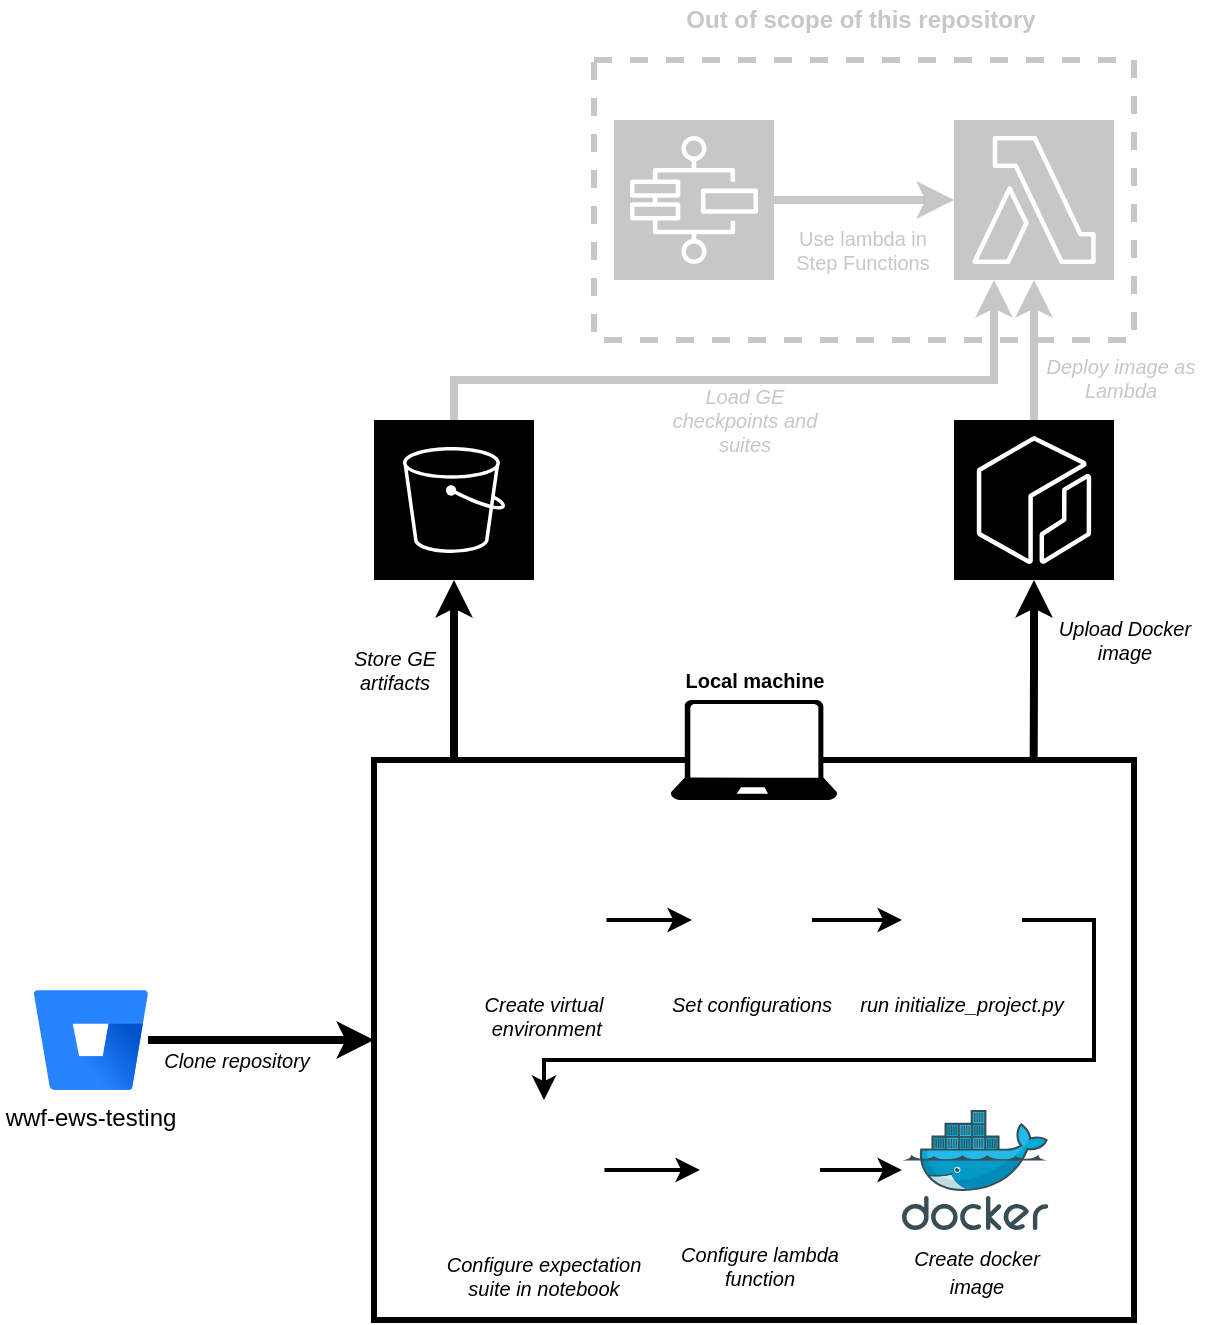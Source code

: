 <mxfile version="17.2.4" type="device"><diagram id="KiTN03aGC2pJv5JHkuhC" name="Page-1"><mxGraphModel dx="1354" dy="1644" grid="1" gridSize="10" guides="1" tooltips="1" connect="1" arrows="1" fold="1" page="1" pageScale="1" pageWidth="827" pageHeight="1169" math="0" shadow="0"><root><mxCell id="0"/><mxCell id="1" parent="0"/><mxCell id="_cO-yU0ZqLzfbEFo61qL-44" value="" style="rounded=0;whiteSpace=wrap;html=1;fontFamily=Helvetica;fontSize=10;strokeWidth=3;fillColor=none;gradientColor=none;strokeColor=#C7C7C7;dashed=1;" parent="1" vertex="1"><mxGeometry x="280" y="-30" width="270" height="140" as="geometry"/></mxCell><mxCell id="_cO-yU0ZqLzfbEFo61qL-25" value="" style="group" parent="1" vertex="1" connectable="0"><mxGeometry x="160" y="290" width="400" height="310" as="geometry"/></mxCell><mxCell id="_cO-yU0ZqLzfbEFo61qL-22" value="" style="rounded=0;whiteSpace=wrap;html=1;fontSize=10;fillColor=none;strokeWidth=3;" parent="_cO-yU0ZqLzfbEFo61qL-25" vertex="1"><mxGeometry x="10" y="30" width="380" height="280" as="geometry"/></mxCell><mxCell id="_cO-yU0ZqLzfbEFo61qL-24" value="" style="group" parent="_cO-yU0ZqLzfbEFo61qL-25" vertex="1" connectable="0"><mxGeometry x="158.335" width="83.33" height="50" as="geometry"/></mxCell><mxCell id="_cO-yU0ZqLzfbEFo61qL-23" value="" style="rounded=0;whiteSpace=wrap;html=1;fontSize=10;strokeWidth=2;fillColor=#FFFFFF;strokeColor=none;" parent="_cO-yU0ZqLzfbEFo61qL-24" vertex="1"><mxGeometry x="8.855" width="65.619" height="37.5" as="geometry"/></mxCell><mxCell id="_cO-yU0ZqLzfbEFo61qL-1" value="" style="sketch=0;aspect=fixed;pointerEvents=1;shadow=0;dashed=0;html=1;strokeColor=none;labelPosition=center;verticalLabelPosition=bottom;verticalAlign=top;align=center;fillColor=#000000;shape=mxgraph.azure.laptop" parent="_cO-yU0ZqLzfbEFo61qL-24" vertex="1"><mxGeometry width="83.33" height="49.996" as="geometry"/></mxCell><mxCell id="_cO-yU0ZqLzfbEFo61qL-34" style="edgeStyle=orthogonalEdgeStyle;rounded=0;orthogonalLoop=1;jettySize=auto;html=1;entryX=0.5;entryY=0;entryDx=0;entryDy=0;fontFamily=Helvetica;fontSize=10;strokeWidth=2;" parent="_cO-yU0ZqLzfbEFo61qL-25" source="_cO-yU0ZqLzfbEFo61qL-11" target="_cO-yU0ZqLzfbEFo61qL-10" edge="1"><mxGeometry relative="1" as="geometry"><Array as="points"><mxPoint x="370" y="110"/><mxPoint x="370" y="180"/><mxPoint x="95" y="180"/></Array></mxGeometry></mxCell><mxCell id="_cO-yU0ZqLzfbEFo61qL-11" value="run initialize_project.py" style="shape=image;verticalLabelPosition=bottom;labelBackgroundColor=default;verticalAlign=top;aspect=fixed;imageAspect=0;image=https://upload.wikimedia.org/wikipedia/commons/thumb/c/c3/Python-logo-notext.svg/640px-Python-logo-notext.svg.png;fontSize=10;fontStyle=2" parent="_cO-yU0ZqLzfbEFo61qL-25" vertex="1"><mxGeometry x="274" y="80" width="60" height="60" as="geometry"/></mxCell><mxCell id="_cO-yU0ZqLzfbEFo61qL-14" value="" style="group" parent="_cO-yU0ZqLzfbEFo61qL-25" vertex="1" connectable="0"><mxGeometry x="60" y="60" width="70" height="85" as="geometry"/></mxCell><mxCell id="_cO-yU0ZqLzfbEFo61qL-12" value="Create virtual&#10; environment" style="shape=image;verticalLabelPosition=bottom;labelBackgroundColor=default;verticalAlign=top;aspect=fixed;imageAspect=0;image=https://upload.wikimedia.org/wikipedia/en/c/cd/Anaconda_Logo.png;clipPath=inset(0% 34% 36% 32.67%);fontStyle=2;fontSize=10;" parent="_cO-yU0ZqLzfbEFo61qL-14" vertex="1"><mxGeometry x="3.75" y="20" width="62.5" height="60" as="geometry"/></mxCell><mxCell id="_cO-yU0ZqLzfbEFo61qL-33" style="edgeStyle=orthogonalEdgeStyle;rounded=0;orthogonalLoop=1;jettySize=auto;html=1;fontFamily=Helvetica;fontSize=10;strokeWidth=2;" parent="_cO-yU0ZqLzfbEFo61qL-25" source="_cO-yU0ZqLzfbEFo61qL-18" target="_cO-yU0ZqLzfbEFo61qL-11" edge="1"><mxGeometry relative="1" as="geometry"/></mxCell><mxCell id="_cO-yU0ZqLzfbEFo61qL-18" value="Set configurations" style="shape=image;verticalLabelPosition=bottom;labelBackgroundColor=default;verticalAlign=top;aspect=fixed;imageAspect=0;image=https://icons.veryicon.com/png/o/file-type/file-type-2/yaml.png;fontSize=10;fontStyle=2" parent="_cO-yU0ZqLzfbEFo61qL-25" vertex="1"><mxGeometry x="169" y="80" width="60" height="60" as="geometry"/></mxCell><mxCell id="_cO-yU0ZqLzfbEFo61qL-35" style="edgeStyle=orthogonalEdgeStyle;rounded=0;orthogonalLoop=1;jettySize=auto;html=1;entryX=0;entryY=0.5;entryDx=0;entryDy=0;fontFamily=Helvetica;fontSize=10;strokeWidth=2;" parent="_cO-yU0ZqLzfbEFo61qL-25" source="_cO-yU0ZqLzfbEFo61qL-10" target="_cO-yU0ZqLzfbEFo61qL-20" edge="1"><mxGeometry relative="1" as="geometry"/></mxCell><mxCell id="_cO-yU0ZqLzfbEFo61qL-10" value="Configure expectation &#10;suite in notebook" style="shape=image;verticalLabelPosition=bottom;labelBackgroundColor=default;verticalAlign=top;aspect=fixed;imageAspect=0;image=https://upload.wikimedia.org/wikipedia/commons/thumb/3/38/Jupyter_logo.svg/1200px-Jupyter_logo.svg.png;fontSize=10;fontStyle=2" parent="_cO-yU0ZqLzfbEFo61qL-25" vertex="1"><mxGeometry x="64.77" y="200" width="60.45" height="70" as="geometry"/></mxCell><mxCell id="_cO-yU0ZqLzfbEFo61qL-36" style="edgeStyle=orthogonalEdgeStyle;rounded=0;orthogonalLoop=1;jettySize=auto;html=1;fontFamily=Helvetica;fontSize=10;strokeWidth=2;" parent="_cO-yU0ZqLzfbEFo61qL-25" source="_cO-yU0ZqLzfbEFo61qL-20" target="_cO-yU0ZqLzfbEFo61qL-21" edge="1"><mxGeometry relative="1" as="geometry"/></mxCell><mxCell id="_cO-yU0ZqLzfbEFo61qL-20" value="Configure lambda &#10;function" style="shape=image;verticalLabelPosition=bottom;labelBackgroundColor=default;verticalAlign=top;aspect=fixed;imageAspect=0;image=https://upload.wikimedia.org/wikipedia/commons/thumb/c/c3/Python-logo-notext.svg/640px-Python-logo-notext.svg.png;fontSize=10;fontStyle=2" parent="_cO-yU0ZqLzfbEFo61qL-25" vertex="1"><mxGeometry x="173" y="205" width="60" height="60" as="geometry"/></mxCell><mxCell id="_cO-yU0ZqLzfbEFo61qL-21" value="&lt;font style=&quot;font-size: 10px&quot;&gt;&lt;i&gt;Create docker &lt;br&gt;image&lt;/i&gt;&lt;/font&gt;" style="sketch=0;aspect=fixed;html=1;points=[];align=center;image;fontSize=12;image=img/lib/mscae/Docker.svg;fillColor=#000000;" parent="_cO-yU0ZqLzfbEFo61qL-25" vertex="1"><mxGeometry x="274" y="205" width="73.17" height="60" as="geometry"/></mxCell><mxCell id="_cO-yU0ZqLzfbEFo61qL-32" style="edgeStyle=orthogonalEdgeStyle;rounded=0;orthogonalLoop=1;jettySize=auto;html=1;fontFamily=Helvetica;fontSize=10;strokeWidth=2;" parent="_cO-yU0ZqLzfbEFo61qL-25" source="_cO-yU0ZqLzfbEFo61qL-12" target="_cO-yU0ZqLzfbEFo61qL-18" edge="1"><mxGeometry relative="1" as="geometry"/></mxCell><mxCell id="_cO-yU0ZqLzfbEFo61qL-30" style="edgeStyle=orthogonalEdgeStyle;rounded=0;orthogonalLoop=1;jettySize=auto;html=1;entryX=0;entryY=0.5;entryDx=0;entryDy=0;fontFamily=Helvetica;fontSize=10;strokeWidth=4;" parent="1" source="_cO-yU0ZqLzfbEFo61qL-2" target="_cO-yU0ZqLzfbEFo61qL-22" edge="1"><mxGeometry relative="1" as="geometry"/></mxCell><mxCell id="_cO-yU0ZqLzfbEFo61qL-31" value="&lt;i&gt;Clone repository&lt;/i&gt;" style="edgeLabel;html=1;align=center;verticalAlign=middle;resizable=0;points=[];fontSize=10;fontFamily=Helvetica;" parent="_cO-yU0ZqLzfbEFo61qL-30" vertex="1" connectable="0"><mxGeometry x="-0.221" y="-1" relative="1" as="geometry"><mxPoint y="9" as="offset"/></mxGeometry></mxCell><mxCell id="_cO-yU0ZqLzfbEFo61qL-2" value="wwf-ews-testing" style="image;image=img/lib/atlassian/Bitbucket_Logo.svg;" parent="1" vertex="1"><mxGeometry y="435" width="57" height="50" as="geometry"/></mxCell><mxCell id="_cO-yU0ZqLzfbEFo61qL-38" style="edgeStyle=orthogonalEdgeStyle;rounded=0;orthogonalLoop=1;jettySize=auto;html=1;fontFamily=Helvetica;fontSize=10;strokeWidth=4;endArrow=none;endFill=0;startArrow=classic;startFill=1;" parent="1" source="_cO-yU0ZqLzfbEFo61qL-26" edge="1"><mxGeometry relative="1" as="geometry"><mxPoint x="210" y="320" as="targetPoint"/><Array as="points"><mxPoint x="210" y="320"/></Array></mxGeometry></mxCell><mxCell id="_cO-yU0ZqLzfbEFo61qL-52" style="edgeStyle=orthogonalEdgeStyle;rounded=0;orthogonalLoop=1;jettySize=auto;html=1;fontFamily=Helvetica;fontSize=12;fontColor=#C7C7C7;startArrow=classic;startFill=1;endArrow=none;endFill=0;strokeColor=#C7C7C7;strokeWidth=4;exitX=0.25;exitY=1;exitDx=0;exitDy=0;exitPerimeter=0;" parent="1" source="_cO-yU0ZqLzfbEFo61qL-28" target="_cO-yU0ZqLzfbEFo61qL-26" edge="1"><mxGeometry relative="1" as="geometry"><Array as="points"><mxPoint x="480" y="130"/><mxPoint x="210" y="130"/></Array></mxGeometry></mxCell><mxCell id="_cO-yU0ZqLzfbEFo61qL-26" value="" style="sketch=0;pointerEvents=1;shadow=0;dashed=0;html=1;strokeColor=none;fillColor=#000000;labelPosition=center;verticalLabelPosition=bottom;verticalAlign=top;align=center;outlineConnect=0;shape=mxgraph.veeam2.aws_s3;fontFamily=Helvetica;fontSize=10;gradientColor=none;" parent="1" vertex="1"><mxGeometry x="170" y="150" width="80" height="80" as="geometry"/></mxCell><mxCell id="_cO-yU0ZqLzfbEFo61qL-42" style="edgeStyle=orthogonalEdgeStyle;rounded=0;orthogonalLoop=1;jettySize=auto;html=1;entryX=0.868;entryY=0.005;entryDx=0;entryDy=0;entryPerimeter=0;fontFamily=Helvetica;fontSize=10;startArrow=classic;startFill=1;endArrow=none;endFill=0;strokeWidth=4;" parent="1" source="_cO-yU0ZqLzfbEFo61qL-27" target="_cO-yU0ZqLzfbEFo61qL-22" edge="1"><mxGeometry relative="1" as="geometry"/></mxCell><mxCell id="_cO-yU0ZqLzfbEFo61qL-46" style="edgeStyle=orthogonalEdgeStyle;rounded=0;orthogonalLoop=1;jettySize=auto;html=1;fontFamily=Helvetica;fontSize=10;startArrow=classic;startFill=1;endArrow=none;endFill=0;strokeWidth=4;strokeColor=#C7C7C7;" parent="1" source="_cO-yU0ZqLzfbEFo61qL-28" target="_cO-yU0ZqLzfbEFo61qL-27" edge="1"><mxGeometry relative="1" as="geometry"/></mxCell><mxCell id="_cO-yU0ZqLzfbEFo61qL-27" value="" style="sketch=0;points=[[0,0,0],[0.25,0,0],[0.5,0,0],[0.75,0,0],[1,0,0],[0,1,0],[0.25,1,0],[0.5,1,0],[0.75,1,0],[1,1,0],[0,0.25,0],[0,0.5,0],[0,0.75,0],[1,0.25,0],[1,0.5,0],[1,0.75,0]];outlineConnect=0;fontColor=#232F3E;gradientColor=none;gradientDirection=north;fillColor=#000000;strokeColor=#ffffff;dashed=0;verticalLabelPosition=bottom;verticalAlign=top;align=center;html=1;fontSize=12;fontStyle=0;aspect=fixed;shape=mxgraph.aws4.resourceIcon;resIcon=mxgraph.aws4.ecr;fontFamily=Helvetica;" parent="1" vertex="1"><mxGeometry x="460" y="150" width="80" height="80" as="geometry"/></mxCell><mxCell id="_cO-yU0ZqLzfbEFo61qL-47" style="edgeStyle=orthogonalEdgeStyle;rounded=0;orthogonalLoop=1;jettySize=auto;html=1;entryX=1;entryY=0.5;entryDx=0;entryDy=0;entryPerimeter=0;fontFamily=Helvetica;fontSize=10;startArrow=classic;startFill=1;endArrow=none;endFill=0;strokeColor=#C7C7C7;strokeWidth=4;" parent="1" source="_cO-yU0ZqLzfbEFo61qL-28" target="_cO-yU0ZqLzfbEFo61qL-29" edge="1"><mxGeometry relative="1" as="geometry"/></mxCell><mxCell id="_cO-yU0ZqLzfbEFo61qL-28" value="" style="sketch=0;points=[[0,0,0],[0.25,0,0],[0.5,0,0],[0.75,0,0],[1,0,0],[0,1,0],[0.25,1,0],[0.5,1,0],[0.75,1,0],[1,1,0],[0,0.25,0],[0,0.5,0],[0,0.75,0],[1,0.25,0],[1,0.5,0],[1,0.75,0]];outlineConnect=0;fontColor=#232F3E;gradientColor=none;gradientDirection=north;fillColor=#C7C7C7;strokeColor=#ffffff;dashed=0;verticalLabelPosition=bottom;verticalAlign=top;align=center;html=1;fontSize=12;fontStyle=0;aspect=fixed;shape=mxgraph.aws4.resourceIcon;resIcon=mxgraph.aws4.lambda;fontFamily=Helvetica;" parent="1" vertex="1"><mxGeometry x="460" width="80" height="80" as="geometry"/></mxCell><mxCell id="_cO-yU0ZqLzfbEFo61qL-29" value="" style="sketch=0;points=[[0,0,0],[0.25,0,0],[0.5,0,0],[0.75,0,0],[1,0,0],[0,1,0],[0.25,1,0],[0.5,1,0],[0.75,1,0],[1,1,0],[0,0.25,0],[0,0.5,0],[0,0.75,0],[1,0.25,0],[1,0.5,0],[1,0.75,0]];outlineConnect=0;fontColor=#232F3E;gradientColor=none;gradientDirection=north;fillColor=#C7C7C7;strokeColor=#ffffff;dashed=0;verticalLabelPosition=bottom;verticalAlign=top;align=center;html=1;fontSize=12;fontStyle=0;aspect=fixed;shape=mxgraph.aws4.resourceIcon;resIcon=mxgraph.aws4.step_functions;fontFamily=Helvetica;" parent="1" vertex="1"><mxGeometry x="290" width="80" height="80" as="geometry"/></mxCell><mxCell id="_cO-yU0ZqLzfbEFo61qL-37" value="&lt;b&gt;Local machine&lt;/b&gt;" style="text;html=1;align=center;verticalAlign=middle;resizable=0;points=[];autosize=1;strokeColor=none;fillColor=none;fontSize=10;fontFamily=Helvetica;" parent="1" vertex="1"><mxGeometry x="320" y="270" width="80" height="20" as="geometry"/></mxCell><mxCell id="_cO-yU0ZqLzfbEFo61qL-39" value="Store GE&lt;br&gt;artifacts" style="text;html=1;align=center;verticalAlign=middle;resizable=0;points=[];autosize=1;strokeColor=none;fillColor=none;fontSize=10;fontFamily=Helvetica;fontStyle=2" parent="1" vertex="1"><mxGeometry x="150" y="260" width="60" height="30" as="geometry"/></mxCell><mxCell id="_cO-yU0ZqLzfbEFo61qL-41" value="Load GE &lt;br&gt;checkpoints and &lt;br&gt;suites" style="text;html=1;align=center;verticalAlign=middle;resizable=0;points=[];autosize=1;strokeColor=none;fillColor=none;fontSize=10;fontFamily=Helvetica;fontStyle=2;fontColor=#C7C7C7;" parent="1" vertex="1"><mxGeometry x="310" y="130" width="90" height="40" as="geometry"/></mxCell><mxCell id="_cO-yU0ZqLzfbEFo61qL-43" value="Upload Docker &lt;br&gt;image" style="text;html=1;align=center;verticalAlign=middle;resizable=0;points=[];autosize=1;strokeColor=none;fillColor=none;fontSize=10;fontFamily=Helvetica;fontStyle=2" parent="1" vertex="1"><mxGeometry x="505" y="245" width="80" height="30" as="geometry"/></mxCell><mxCell id="_cO-yU0ZqLzfbEFo61qL-48" value="Deploy image as&lt;br&gt;Lambda" style="text;html=1;align=center;verticalAlign=middle;resizable=0;points=[];autosize=1;strokeColor=none;fillColor=none;fontSize=10;fontFamily=Helvetica;fontStyle=2;fontColor=#C7C7C7;" parent="1" vertex="1"><mxGeometry x="498" y="114" width="90" height="30" as="geometry"/></mxCell><mxCell id="_cO-yU0ZqLzfbEFo61qL-49" value="Use lambda in&lt;br&gt;Step Functions" style="text;html=1;align=center;verticalAlign=middle;resizable=0;points=[];autosize=1;strokeColor=none;fillColor=none;fontSize=10;fontFamily=Helvetica;fontColor=#C7C7C7;" parent="1" vertex="1"><mxGeometry x="374" y="50" width="80" height="30" as="geometry"/></mxCell><mxCell id="_cO-yU0ZqLzfbEFo61qL-51" value="&lt;b&gt;&lt;font style=&quot;font-size: 12px&quot;&gt;Out of scope of this repository&lt;/font&gt;&lt;/b&gt;" style="text;html=1;align=center;verticalAlign=middle;resizable=0;points=[];autosize=1;strokeColor=none;fillColor=none;fontSize=10;fontFamily=Helvetica;fontColor=#C7C7C7;" parent="1" vertex="1"><mxGeometry x="318" y="-60" width="190" height="20" as="geometry"/></mxCell></root></mxGraphModel></diagram></mxfile>